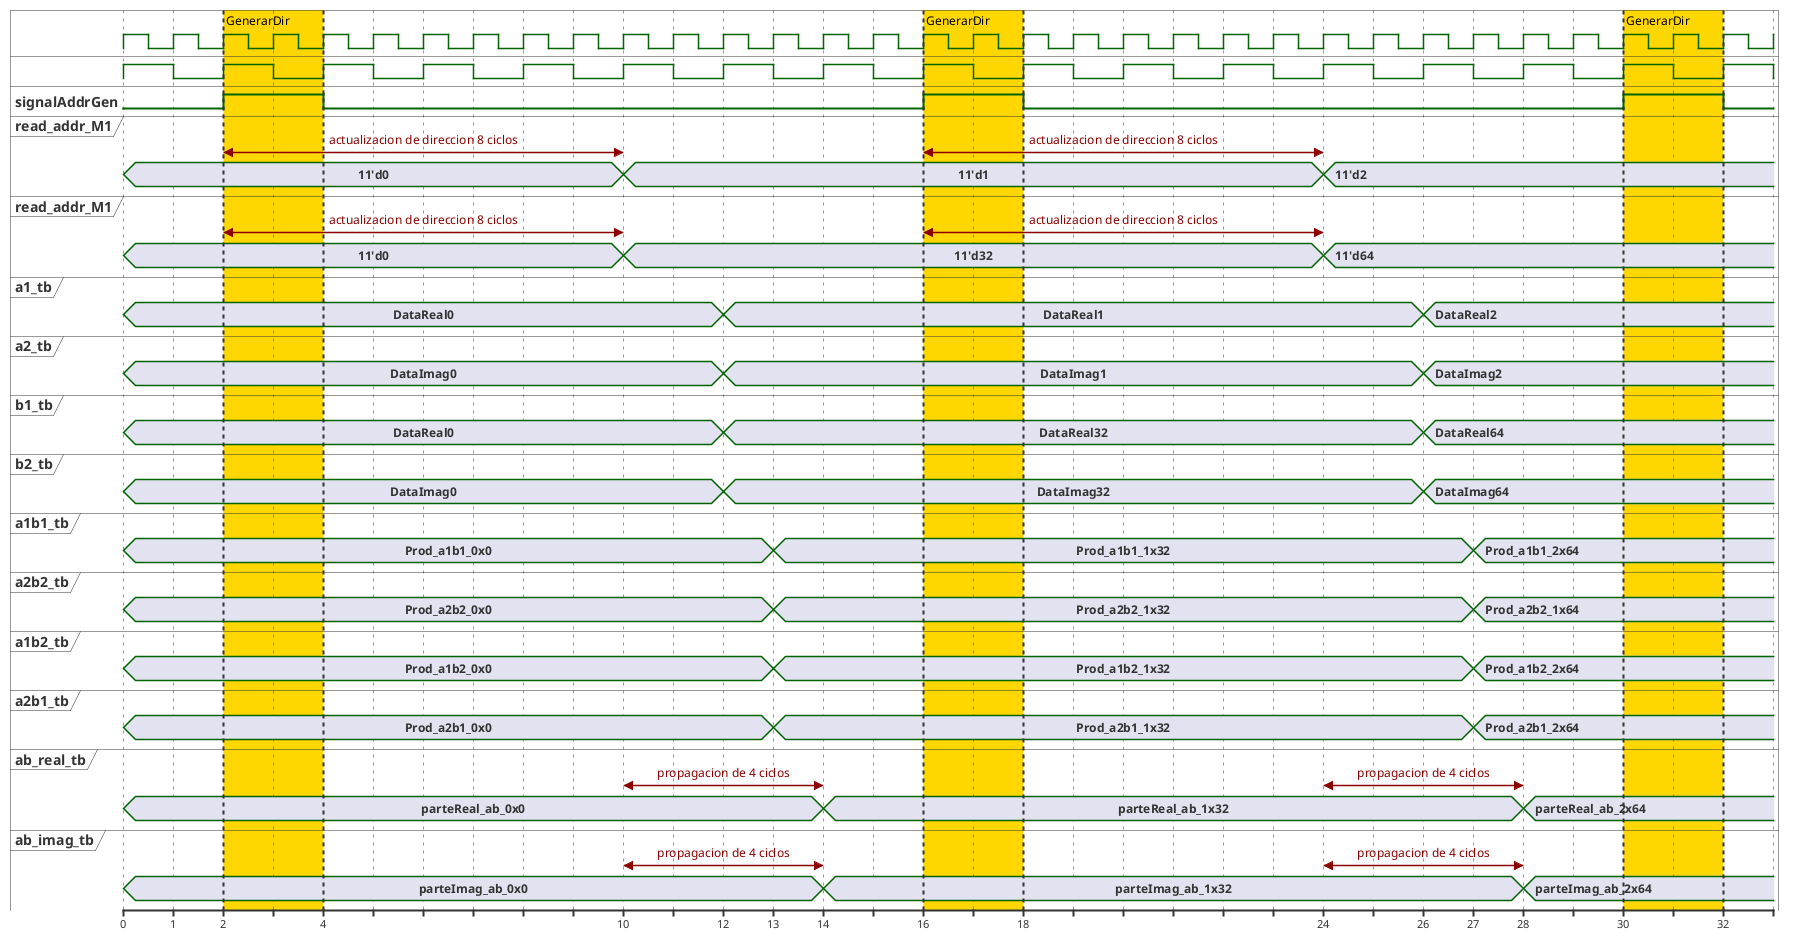 @startuml operations
clock clk with period 1
clock clkslow with period 2

binary "signalAddrGen" as sad

concise "read_addr_M1" as ra1
concise "read_addr_M1" as ra2

concise "a1_tb" as a1
concise "a2_tb" as a2
concise "b1_tb" as b1
concise "b2_tb" as b2

concise "a1b1_tb" as a1b1
concise "a2b2_tb" as a2b2
concise "a1b2_tb" as a1b2
concise "a2b1_tb" as a2b1

concise "ab_real_tb" as abr
concise "ab_imag_tb" as abi


@sad
0 is slow
+2 is high
+2 is Low
+12 is high
+2 is slow
+12 is high
+2 is slow

@ra1
0 is "11'd0"
+10 is "11'd1"
+14 is "11'd2"
@2 <-> @10 : actualizacion de direccion 8 ciclos
@16 <-> @24 : actualizacion de direccion 8 ciclos

@ra2
0 is "11'd0"
+10 is "11'd32"
+14 is "11'd64"
@2 <-> @10 : actualizacion de direccion 8 ciclos
@16 <-> @24 : actualizacion de direccion 8 ciclos

@a1
0 is DataReal0
+12 is DataReal1
+14 is DataReal2
@a2
0 is DataImag0
+12 is DataImag1
+14 is DataImag2
@b1
0 is DataReal0
+12 is DataReal32
+14 is DataReal64
@b2
0 is DataImag0
+12 is DataImag32
+14 is DataImag64

@a1b1
0 is Prod_a1b1_0x0
+13 is Prod_a1b1_1x32
+14 is Prod_a1b1_2x64
@a2b2
0 is Prod_a2b2_0x0
+13 is Prod_a2b2_1x32
+14 is Prod_a2b2_1x64
@a1b2
0 is Prod_a1b2_0x0
+13 is Prod_a1b2_1x32
+14 is Prod_a1b2_2x64
@a2b1
0 is Prod_a2b1_0x0
+13 is Prod_a2b1_1x32
+14 is Prod_a2b1_2x64

@abr
0 is parteReal_ab_0x0
+14 is parteReal_ab_1x32
+14 is parteReal_ab_2x64
@10 <-> @14 : propagacion de 4 ciclos
@24 <-> @28 : propagacion de 4 ciclos

@abi
0 is parteImag_ab_0x0
+14 is parteImag_ab_1x32
+14 is parteImag_ab_2x64
@10 <-> @14 : propagacion de 4 ciclos
@24 <-> @28 : propagacion de 4 ciclos




highlight 2 to 4 #Gold:GenerarDir
highlight 16 to 18 #Gold:GenerarDir
highlight 30 to 32 #Gold:GenerarDir

@enduml